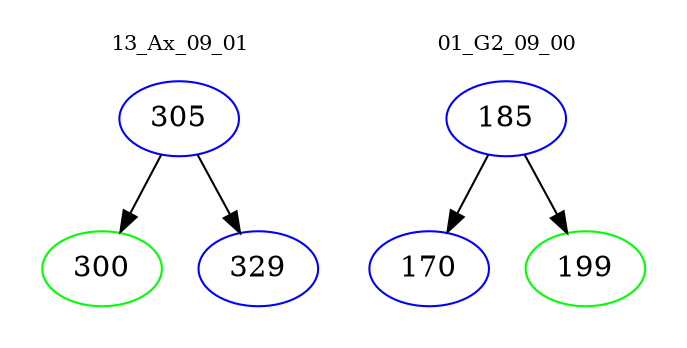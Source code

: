 digraph{
subgraph cluster_0 {
color = white
label = "13_Ax_09_01";
fontsize=10;
T0_305 [label="305", color="blue"]
T0_305 -> T0_300 [color="black"]
T0_300 [label="300", color="green"]
T0_305 -> T0_329 [color="black"]
T0_329 [label="329", color="blue"]
}
subgraph cluster_1 {
color = white
label = "01_G2_09_00";
fontsize=10;
T1_185 [label="185", color="blue"]
T1_185 -> T1_170 [color="black"]
T1_170 [label="170", color="blue"]
T1_185 -> T1_199 [color="black"]
T1_199 [label="199", color="green"]
}
}
